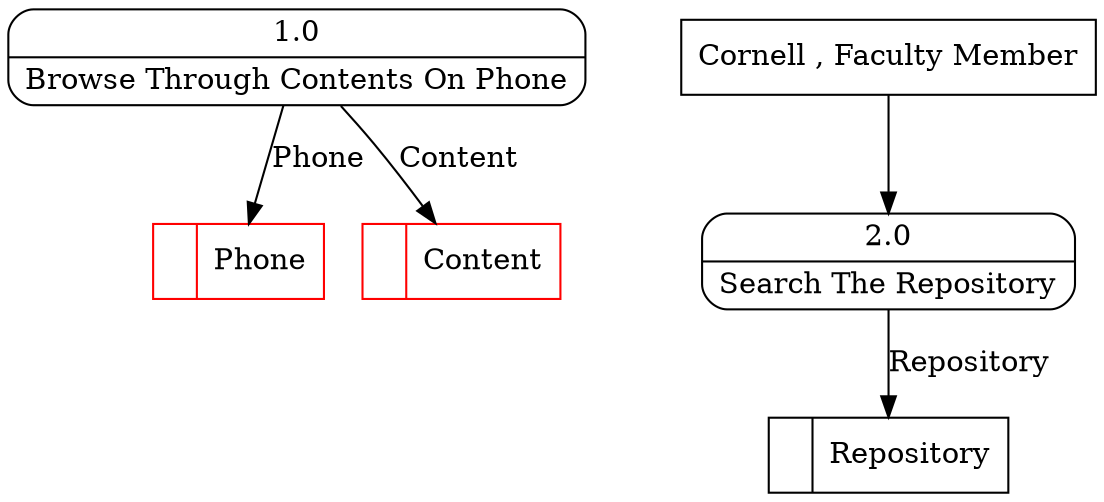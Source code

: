 digraph dfd2{ 
node[shape=record]
200 [label="<f0>  |<f1> Phone " color=red];
201 [label="<f0>  |<f1> Repository " ];
202 [label="<f0>  |<f1> Content " color=red];
203 [label="Cornell , Faculty Member" shape=box];
204 [label="{<f0> 1.0|<f1> Browse Through Contents On Phone }" shape=Mrecord];
205 [label="{<f0> 2.0|<f1> Search The Repository }" shape=Mrecord];
203 -> 205
204 -> 202 [label="Content"]
204 -> 200 [label="Phone"]
205 -> 201 [label="Repository"]
}